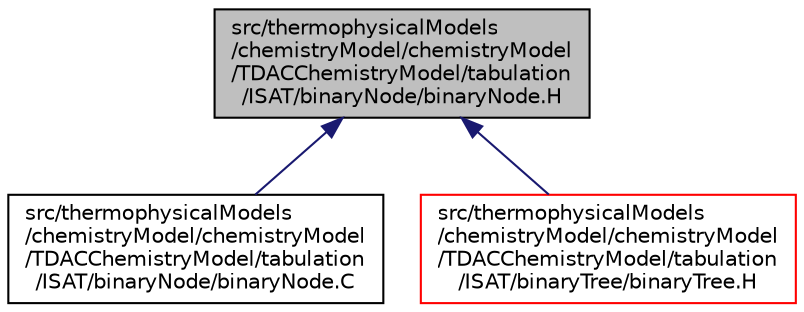 digraph "src/thermophysicalModels/chemistryModel/chemistryModel/TDACChemistryModel/tabulation/ISAT/binaryNode/binaryNode.H"
{
  bgcolor="transparent";
  edge [fontname="Helvetica",fontsize="10",labelfontname="Helvetica",labelfontsize="10"];
  node [fontname="Helvetica",fontsize="10",shape=record];
  Node2 [label="src/thermophysicalModels\l/chemistryModel/chemistryModel\l/TDACChemistryModel/tabulation\l/ISAT/binaryNode/binaryNode.H",height=0.2,width=0.4,color="black", fillcolor="grey75", style="filled", fontcolor="black"];
  Node2 -> Node3 [dir="back",color="midnightblue",fontsize="10",style="solid",fontname="Helvetica"];
  Node3 [label="src/thermophysicalModels\l/chemistryModel/chemistryModel\l/TDACChemistryModel/tabulation\l/ISAT/binaryNode/binaryNode.C",height=0.2,width=0.4,color="black",URL="$a15914.html"];
  Node2 -> Node4 [dir="back",color="midnightblue",fontsize="10",style="solid",fontname="Helvetica"];
  Node4 [label="src/thermophysicalModels\l/chemistryModel/chemistryModel\l/TDACChemistryModel/tabulation\l/ISAT/binaryTree/binaryTree.H",height=0.2,width=0.4,color="red",URL="$a15923.html"];
}

